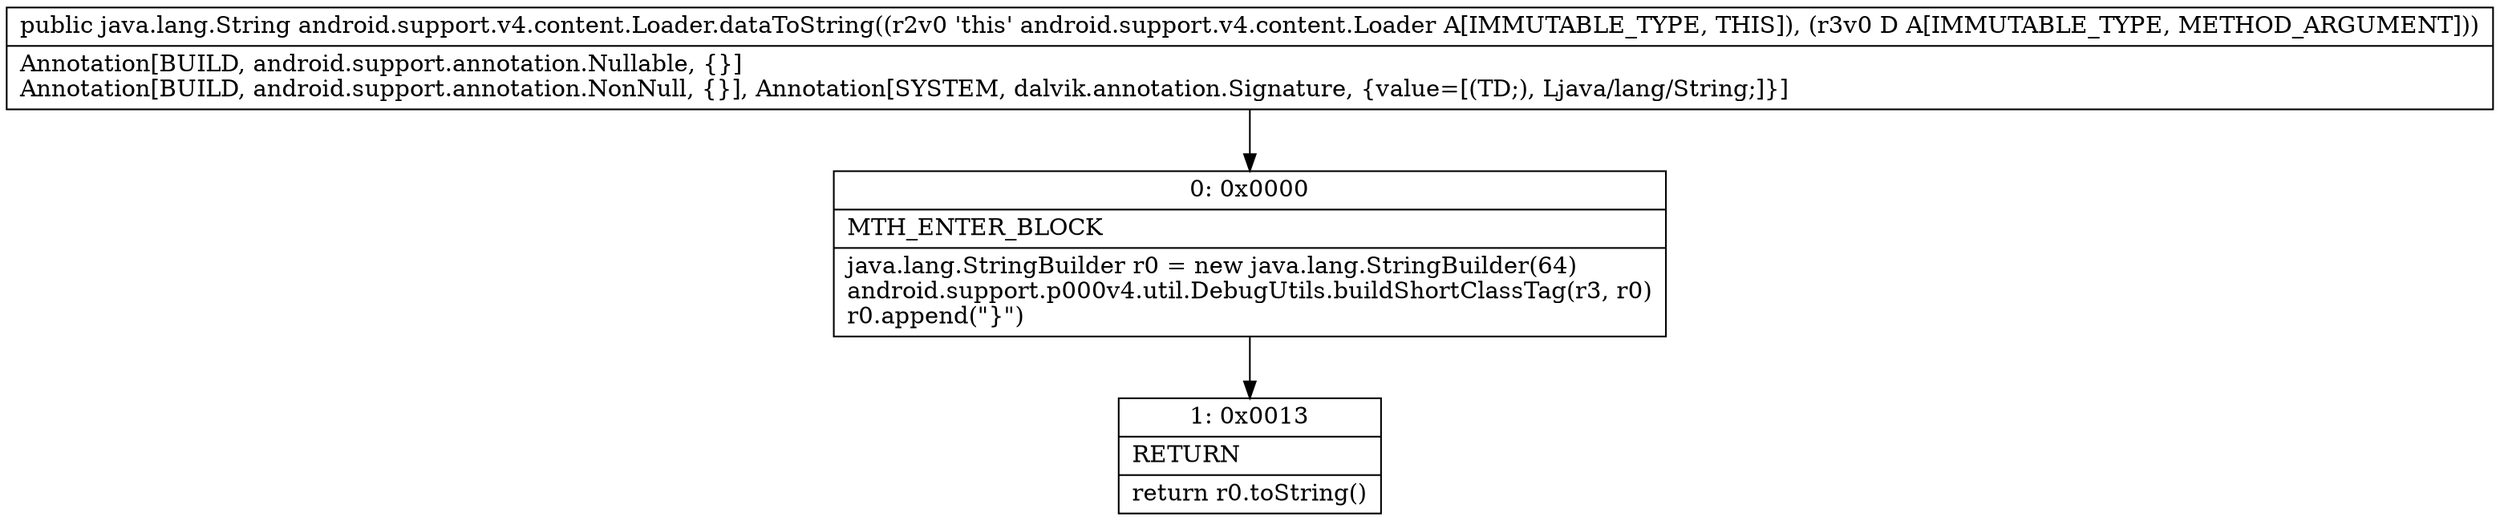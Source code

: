 digraph "CFG forandroid.support.v4.content.Loader.dataToString(Ljava\/lang\/Object;)Ljava\/lang\/String;" {
Node_0 [shape=record,label="{0\:\ 0x0000|MTH_ENTER_BLOCK\l|java.lang.StringBuilder r0 = new java.lang.StringBuilder(64)\landroid.support.p000v4.util.DebugUtils.buildShortClassTag(r3, r0)\lr0.append(\"\}\")\l}"];
Node_1 [shape=record,label="{1\:\ 0x0013|RETURN\l|return r0.toString()\l}"];
MethodNode[shape=record,label="{public java.lang.String android.support.v4.content.Loader.dataToString((r2v0 'this' android.support.v4.content.Loader A[IMMUTABLE_TYPE, THIS]), (r3v0 D A[IMMUTABLE_TYPE, METHOD_ARGUMENT]))  | Annotation[BUILD, android.support.annotation.Nullable, \{\}]\lAnnotation[BUILD, android.support.annotation.NonNull, \{\}], Annotation[SYSTEM, dalvik.annotation.Signature, \{value=[(TD;), Ljava\/lang\/String;]\}]\l}"];
MethodNode -> Node_0;
Node_0 -> Node_1;
}

